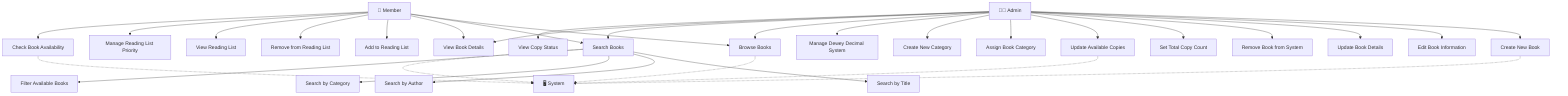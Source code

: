 graph TD
    Member["👤 Member"]
    Admin["👨‍💼 Admin"]
    System["🖥️ System"]
    
    %% Book Discovery and Search
    BrowseBooks["Browse Books"]
    SearchBooks["Search Books"]
    SearchByTitle["Search by Title"]
    SearchByAuthor["Search by Author"]
    SearchByCategory["Search by Category"]
    FilterAvailable["Filter Available Books"]
    ViewBookDetails["View Book Details"]
    
    %% Reading List Management
    AddToReadingList["Add to Reading List"]
    RemoveFromReadingList["Remove from Reading List"]
    ViewReadingList["View Reading List"]
    ManageReadingList["Manage Reading List Priority"]
    
    %% Book Availability
    CheckAvailability["Check Book Availability"]
    ViewCopyStatus["View Copy Status"]
    
    %% Admin Book Management
    CreateBook["Create New Book"]
    EditBookInfo["Edit Book Information"]
    UpdateBookDetails["Update Book Details"]
    RemoveBook["Remove Book from System"]
    SetCopyCount["Set Total Copy Count"]
    UpdateAvailability["Update Available Copies"]
    
    %% Category Management
    AssignCategory["Assign Book Category"]
    CreateCategory["Create New Category"]
    ManageDeweySystem["Manage Dewey Decimal System"]
    
    %% Member Use Cases
    Member --> BrowseBooks
    Member --> SearchBooks
    Member --> ViewBookDetails
    Member --> AddToReadingList
    Member --> RemoveFromReadingList
    Member --> ViewReadingList
    Member --> ManageReadingList
    Member --> CheckAvailability
    
    %% Admin Use Cases
    Admin --> CreateBook
    Admin --> EditBookInfo
    Admin --> UpdateBookDetails
    Admin --> RemoveBook
    Admin --> SetCopyCount
    Admin --> UpdateAvailability
    Admin --> AssignCategory
    Admin --> CreateCategory
    Admin --> ManageDeweySystem
    Admin --> BrowseBooks
    Admin --> SearchBooks
    Admin --> ViewBookDetails
    Admin --> ViewCopyStatus
    
    %% Search Extensions
    SearchBooks --> SearchByTitle
    SearchBooks --> SearchByAuthor
    SearchBooks --> SearchByCategory
    SearchBooks --> FilterAvailable
    
    %% System Dependencies
    BrowseBooks -.-> System
    SearchBooks -.-> System
    CheckAvailability -.-> System
    CreateBook -.-> System
    UpdateAvailability -.-> System